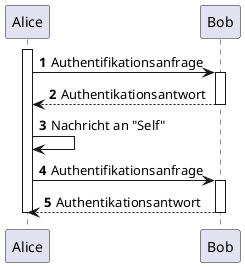 @startuml
autonumber
activate Alice
Alice -> Bob: Authentifikationsanfrage
activate Bob
Bob --> Alice: Authentikationsantwort
deactivate Bob
Alice -> Alice: Nachricht an "Self"
Alice -> Bob: Authentifikationsanfrage
activate Bob
Bob --> Alice: Authentikationsantwort
deactivate Bob
deactivate Alice
@enduml